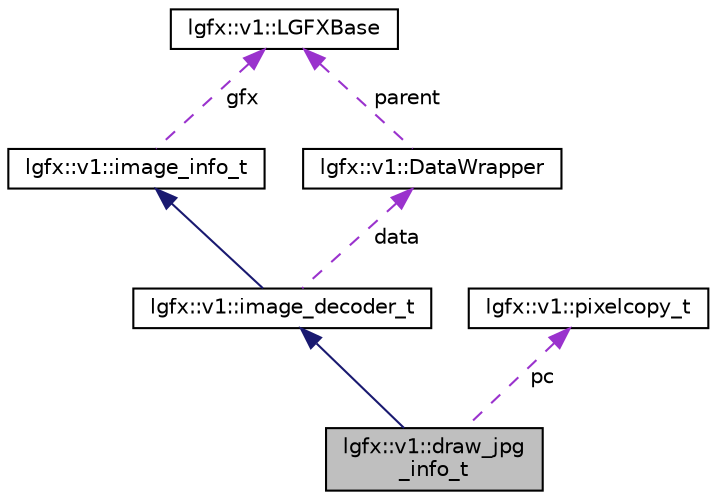 digraph "lgfx::v1::draw_jpg_info_t"
{
 // LATEX_PDF_SIZE
  edge [fontname="Helvetica",fontsize="10",labelfontname="Helvetica",labelfontsize="10"];
  node [fontname="Helvetica",fontsize="10",shape=record];
  Node1 [label="lgfx::v1::draw_jpg\l_info_t",height=0.2,width=0.4,color="black", fillcolor="grey75", style="filled", fontcolor="black",tooltip=" "];
  Node2 -> Node1 [dir="back",color="midnightblue",fontsize="10",style="solid",fontname="Helvetica"];
  Node2 [label="lgfx::v1::image_decoder_t",height=0.2,width=0.4,color="black", fillcolor="white", style="filled",URL="$d1/d92/structlgfx_1_1v1_1_1image__decoder__t.html",tooltip=" "];
  Node3 -> Node2 [dir="back",color="midnightblue",fontsize="10",style="solid",fontname="Helvetica"];
  Node3 [label="lgfx::v1::image_info_t",height=0.2,width=0.4,color="black", fillcolor="white", style="filled",URL="$df/d14/structlgfx_1_1v1_1_1image__info__t.html",tooltip=" "];
  Node4 -> Node3 [dir="back",color="darkorchid3",fontsize="10",style="dashed",label=" gfx" ,fontname="Helvetica"];
  Node4 [label="lgfx::v1::LGFXBase",height=0.2,width=0.4,color="black", fillcolor="white", style="filled",URL="$d5/dfe/classlgfx_1_1v1_1_1LGFXBase.html",tooltip=" "];
  Node5 -> Node2 [dir="back",color="darkorchid3",fontsize="10",style="dashed",label=" data" ,fontname="Helvetica"];
  Node5 [label="lgfx::v1::DataWrapper",height=0.2,width=0.4,color="black", fillcolor="white", style="filled",URL="$d8/d54/structlgfx_1_1v1_1_1DataWrapper.html",tooltip=" "];
  Node4 -> Node5 [dir="back",color="darkorchid3",fontsize="10",style="dashed",label=" parent" ,fontname="Helvetica"];
  Node6 -> Node1 [dir="back",color="darkorchid3",fontsize="10",style="dashed",label=" pc" ,fontname="Helvetica"];
  Node6 [label="lgfx::v1::pixelcopy_t",height=0.2,width=0.4,color="black", fillcolor="white", style="filled",URL="$dc/dce/structlgfx_1_1v1_1_1pixelcopy__t.html",tooltip=" "];
}
